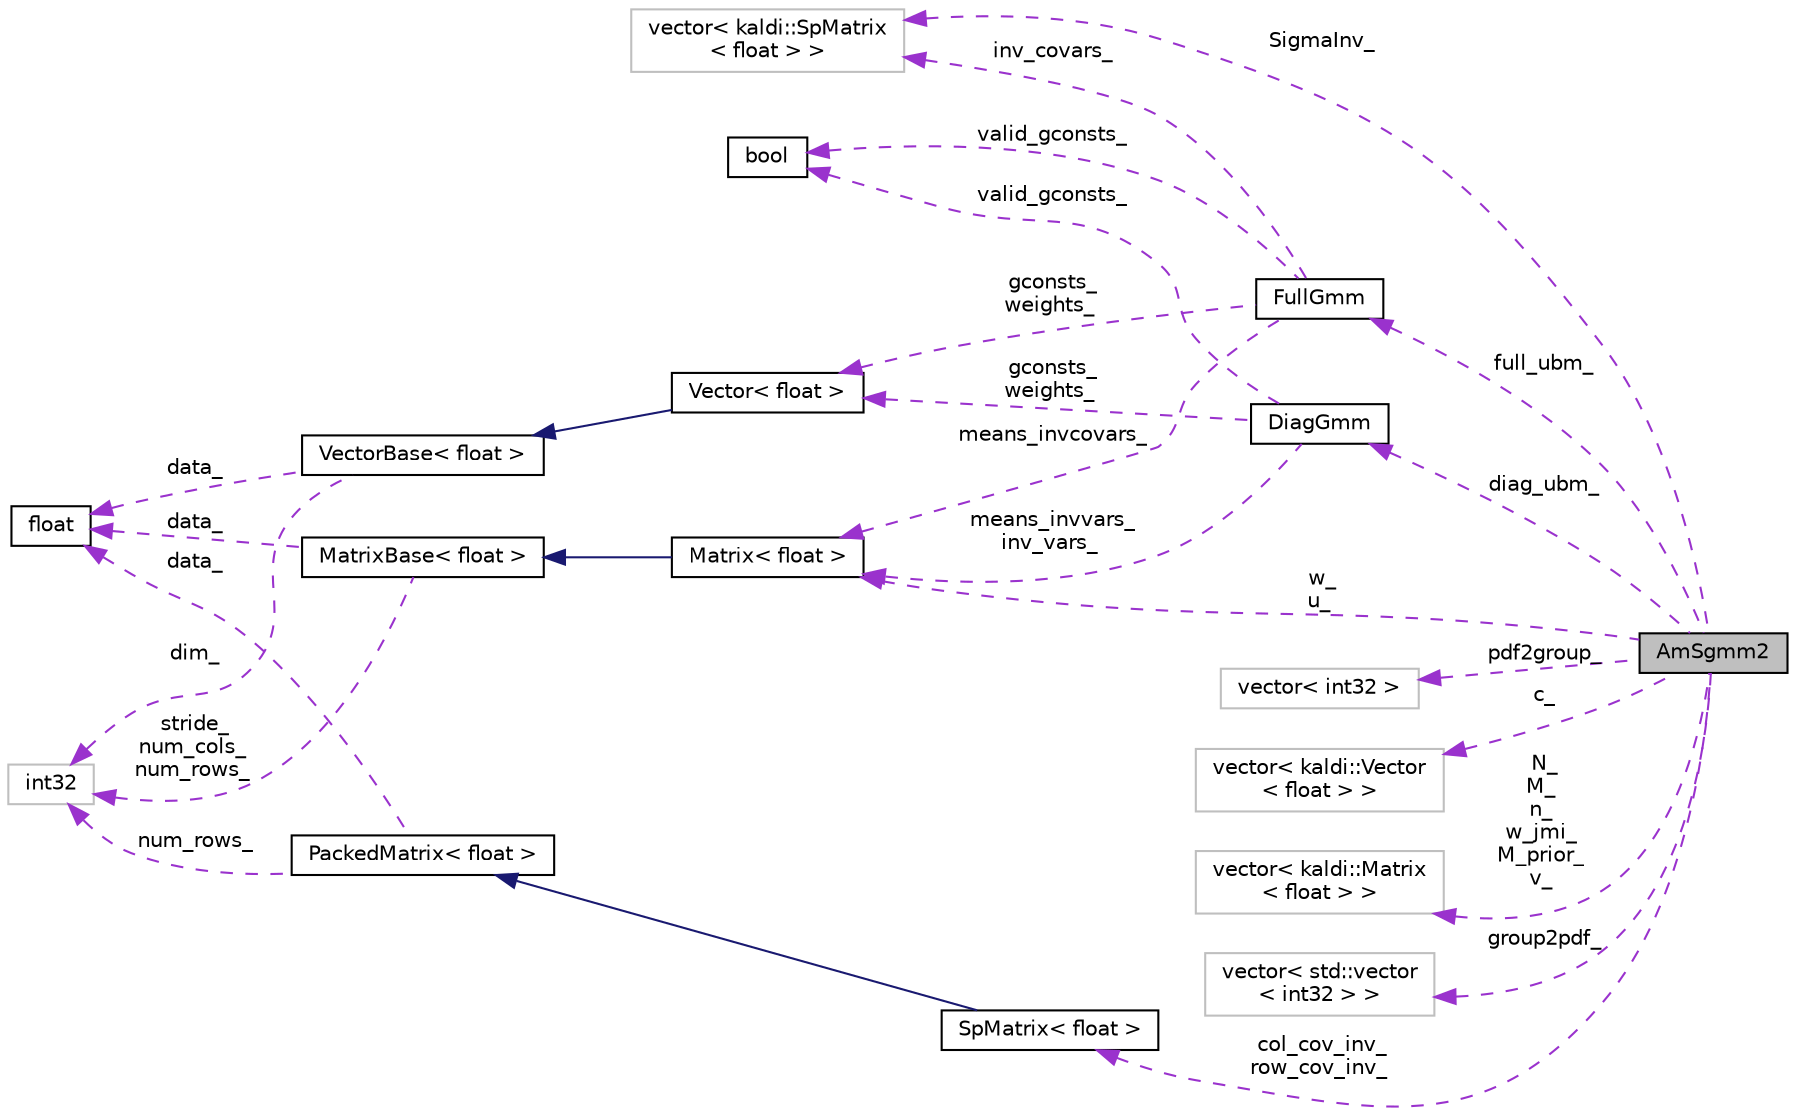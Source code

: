 digraph "AmSgmm2"
{
  edge [fontname="Helvetica",fontsize="10",labelfontname="Helvetica",labelfontsize="10"];
  node [fontname="Helvetica",fontsize="10",shape=record];
  rankdir="LR";
  Node1 [label="AmSgmm2",height=0.2,width=0.4,color="black", fillcolor="grey75", style="filled", fontcolor="black"];
  Node2 -> Node1 [dir="back",color="darkorchid3",fontsize="10",style="dashed",label=" full_ubm_" ,fontname="Helvetica"];
  Node2 [label="FullGmm",height=0.2,width=0.4,color="black", fillcolor="white", style="filled",URL="$classkaldi_1_1FullGmm.html",tooltip="Definition for Gaussian Mixture Model with full covariances. "];
  Node3 -> Node2 [dir="back",color="darkorchid3",fontsize="10",style="dashed",label=" inv_covars_" ,fontname="Helvetica"];
  Node3 [label="vector\< kaldi::SpMatrix\l\< float \> \>",height=0.2,width=0.4,color="grey75", fillcolor="white", style="filled"];
  Node4 -> Node2 [dir="back",color="darkorchid3",fontsize="10",style="dashed",label=" means_invcovars_" ,fontname="Helvetica"];
  Node4 [label="Matrix\< float \>",height=0.2,width=0.4,color="black", fillcolor="white", style="filled",URL="$classkaldi_1_1Matrix.html"];
  Node5 -> Node4 [dir="back",color="midnightblue",fontsize="10",style="solid",fontname="Helvetica"];
  Node5 [label="MatrixBase\< float \>",height=0.2,width=0.4,color="black", fillcolor="white", style="filled",URL="$classkaldi_1_1MatrixBase.html"];
  Node6 -> Node5 [dir="back",color="darkorchid3",fontsize="10",style="dashed",label=" data_" ,fontname="Helvetica"];
  Node6 [label="float",height=0.2,width=0.4,color="black", fillcolor="white", style="filled",URL="$classfloat.html"];
  Node7 -> Node5 [dir="back",color="darkorchid3",fontsize="10",style="dashed",label=" stride_\nnum_cols_\nnum_rows_" ,fontname="Helvetica"];
  Node7 [label="int32",height=0.2,width=0.4,color="grey75", fillcolor="white", style="filled"];
  Node8 -> Node2 [dir="back",color="darkorchid3",fontsize="10",style="dashed",label=" valid_gconsts_" ,fontname="Helvetica"];
  Node8 [label="bool",height=0.2,width=0.4,color="black", fillcolor="white", style="filled",URL="$classbool.html"];
  Node9 -> Node2 [dir="back",color="darkorchid3",fontsize="10",style="dashed",label=" gconsts_\nweights_" ,fontname="Helvetica"];
  Node9 [label="Vector\< float \>",height=0.2,width=0.4,color="black", fillcolor="white", style="filled",URL="$classkaldi_1_1Vector.html"];
  Node10 -> Node9 [dir="back",color="midnightblue",fontsize="10",style="solid",fontname="Helvetica"];
  Node10 [label="VectorBase\< float \>",height=0.2,width=0.4,color="black", fillcolor="white", style="filled",URL="$classkaldi_1_1VectorBase.html"];
  Node6 -> Node10 [dir="back",color="darkorchid3",fontsize="10",style="dashed",label=" data_" ,fontname="Helvetica"];
  Node7 -> Node10 [dir="back",color="darkorchid3",fontsize="10",style="dashed",label=" dim_" ,fontname="Helvetica"];
  Node11 -> Node1 [dir="back",color="darkorchid3",fontsize="10",style="dashed",label=" diag_ubm_" ,fontname="Helvetica"];
  Node11 [label="DiagGmm",height=0.2,width=0.4,color="black", fillcolor="white", style="filled",URL="$classkaldi_1_1DiagGmm.html",tooltip="Definition for Gaussian Mixture Model with diagonal covariances. "];
  Node4 -> Node11 [dir="back",color="darkorchid3",fontsize="10",style="dashed",label=" means_invvars_\ninv_vars_" ,fontname="Helvetica"];
  Node8 -> Node11 [dir="back",color="darkorchid3",fontsize="10",style="dashed",label=" valid_gconsts_" ,fontname="Helvetica"];
  Node9 -> Node11 [dir="back",color="darkorchid3",fontsize="10",style="dashed",label=" gconsts_\nweights_" ,fontname="Helvetica"];
  Node3 -> Node1 [dir="back",color="darkorchid3",fontsize="10",style="dashed",label=" SigmaInv_" ,fontname="Helvetica"];
  Node12 -> Node1 [dir="back",color="darkorchid3",fontsize="10",style="dashed",label=" pdf2group_" ,fontname="Helvetica"];
  Node12 [label="vector\< int32 \>",height=0.2,width=0.4,color="grey75", fillcolor="white", style="filled"];
  Node4 -> Node1 [dir="back",color="darkorchid3",fontsize="10",style="dashed",label=" w_\nu_" ,fontname="Helvetica"];
  Node13 -> Node1 [dir="back",color="darkorchid3",fontsize="10",style="dashed",label=" c_" ,fontname="Helvetica"];
  Node13 [label="vector\< kaldi::Vector\l\< float \> \>",height=0.2,width=0.4,color="grey75", fillcolor="white", style="filled"];
  Node14 -> Node1 [dir="back",color="darkorchid3",fontsize="10",style="dashed",label=" N_\nM_\nn_\nw_jmi_\nM_prior_\nv_" ,fontname="Helvetica"];
  Node14 [label="vector\< kaldi::Matrix\l\< float \> \>",height=0.2,width=0.4,color="grey75", fillcolor="white", style="filled"];
  Node15 -> Node1 [dir="back",color="darkorchid3",fontsize="10",style="dashed",label=" group2pdf_" ,fontname="Helvetica"];
  Node15 [label="vector\< std::vector\l\< int32 \> \>",height=0.2,width=0.4,color="grey75", fillcolor="white", style="filled"];
  Node16 -> Node1 [dir="back",color="darkorchid3",fontsize="10",style="dashed",label=" col_cov_inv_\nrow_cov_inv_" ,fontname="Helvetica"];
  Node16 [label="SpMatrix\< float \>",height=0.2,width=0.4,color="black", fillcolor="white", style="filled",URL="$classkaldi_1_1SpMatrix.html"];
  Node17 -> Node16 [dir="back",color="midnightblue",fontsize="10",style="solid",fontname="Helvetica"];
  Node17 [label="PackedMatrix\< float \>",height=0.2,width=0.4,color="black", fillcolor="white", style="filled",URL="$classkaldi_1_1PackedMatrix.html"];
  Node6 -> Node17 [dir="back",color="darkorchid3",fontsize="10",style="dashed",label=" data_" ,fontname="Helvetica"];
  Node7 -> Node17 [dir="back",color="darkorchid3",fontsize="10",style="dashed",label=" num_rows_" ,fontname="Helvetica"];
}
